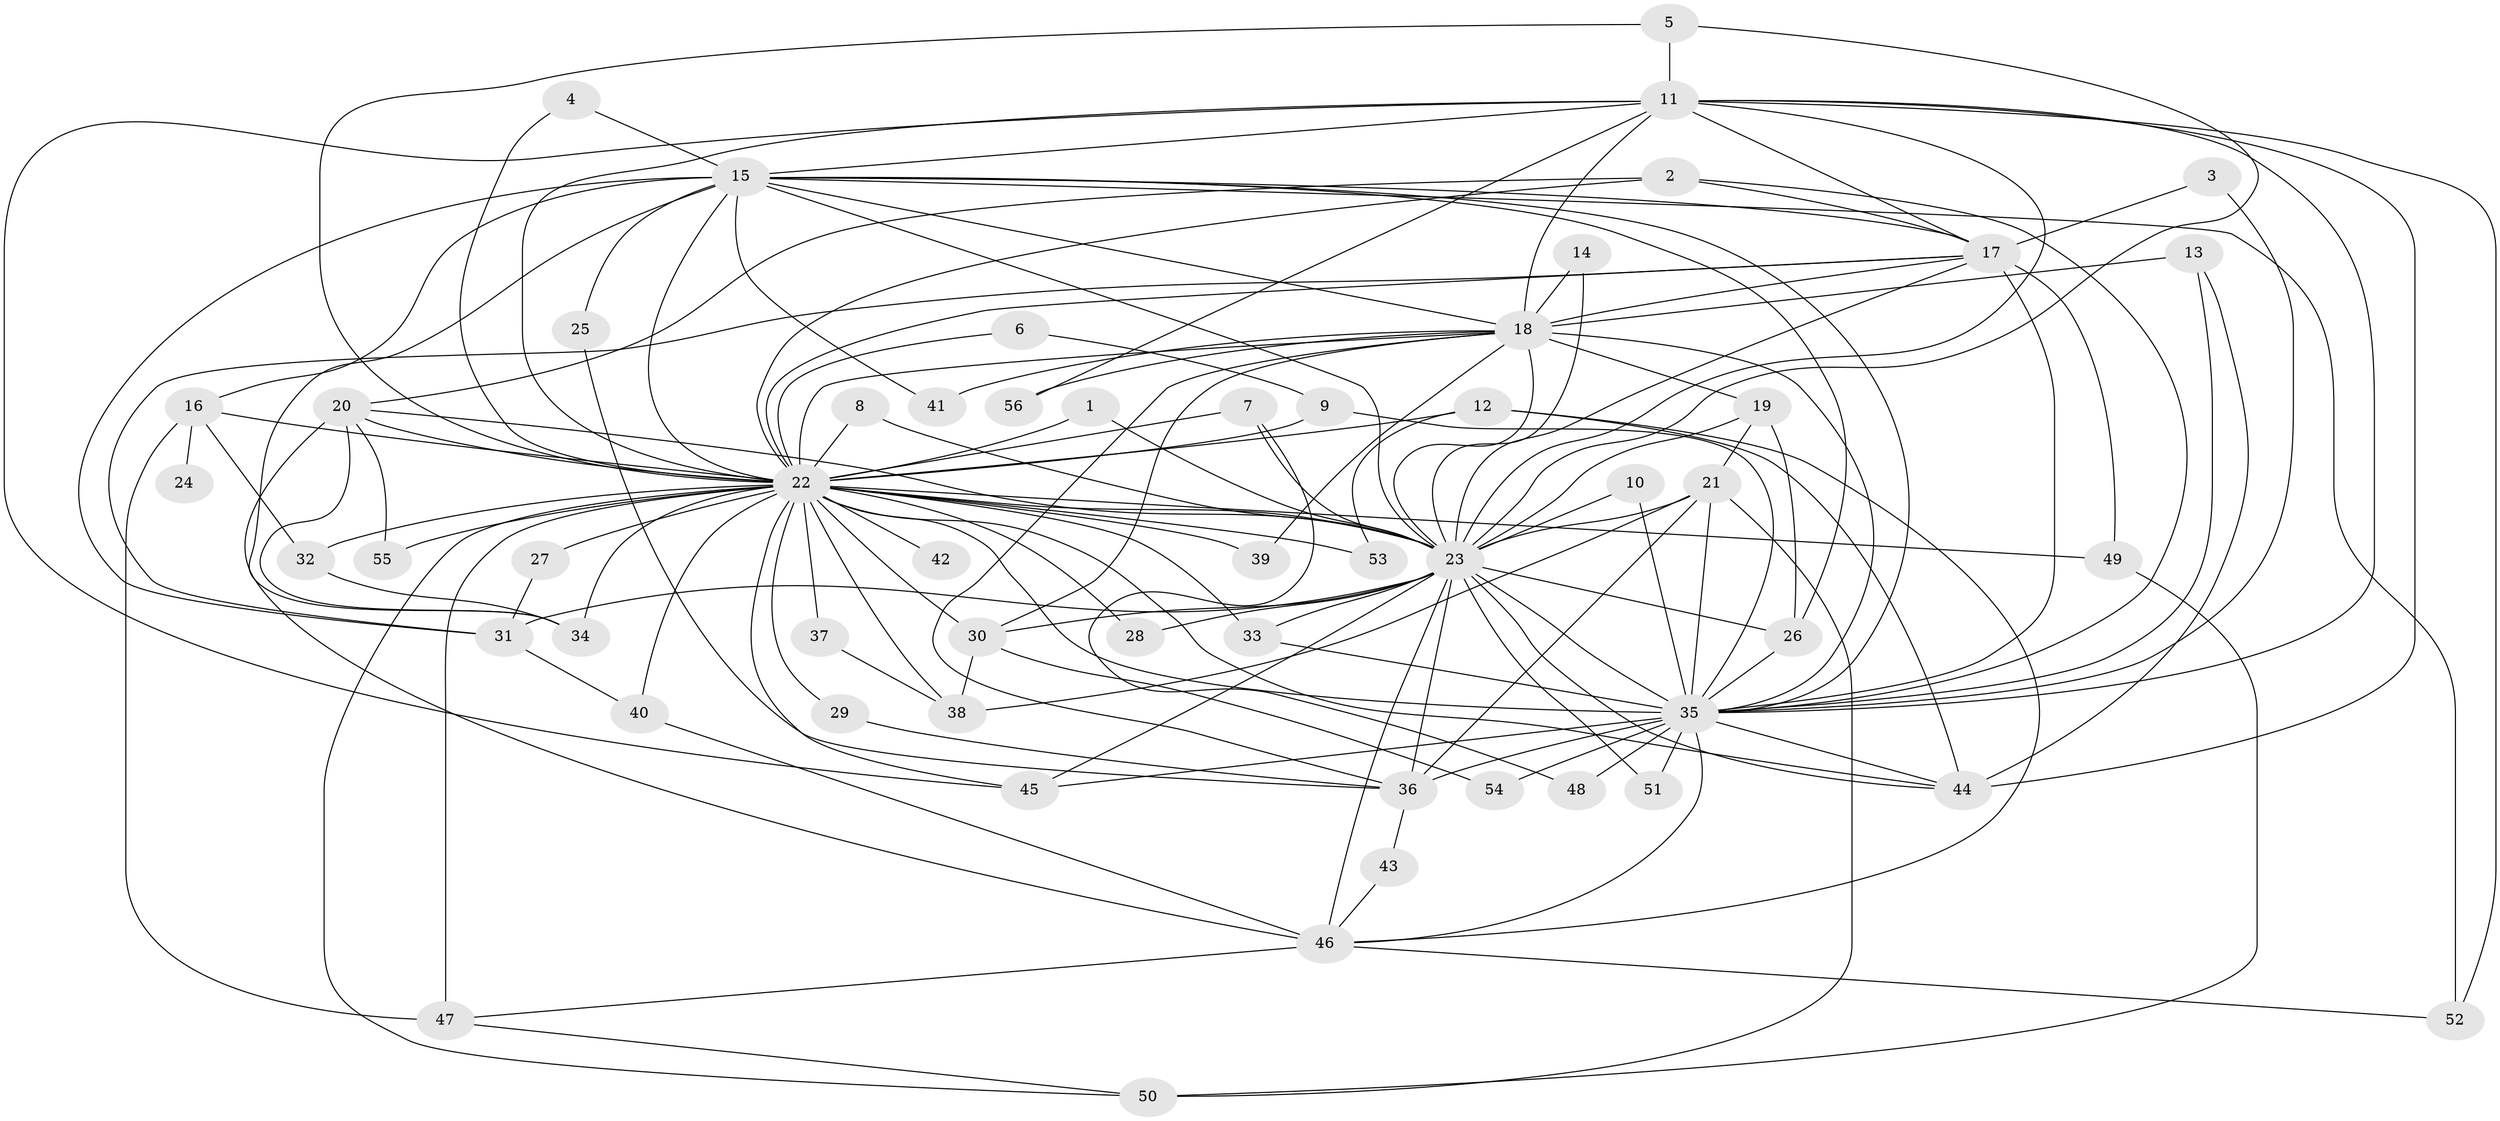 // original degree distribution, {19: 0.02702702702702703, 15: 0.018018018018018018, 22: 0.018018018018018018, 14: 0.009009009009009009, 29: 0.009009009009009009, 34: 0.009009009009009009, 7: 0.009009009009009009, 4: 0.11711711711711711, 5: 0.05405405405405406, 2: 0.5495495495495496, 10: 0.009009009009009009, 3: 0.15315315315315314, 8: 0.009009009009009009, 6: 0.009009009009009009}
// Generated by graph-tools (version 1.1) at 2025/49/03/09/25 03:49:34]
// undirected, 56 vertices, 143 edges
graph export_dot {
graph [start="1"]
  node [color=gray90,style=filled];
  1;
  2;
  3;
  4;
  5;
  6;
  7;
  8;
  9;
  10;
  11;
  12;
  13;
  14;
  15;
  16;
  17;
  18;
  19;
  20;
  21;
  22;
  23;
  24;
  25;
  26;
  27;
  28;
  29;
  30;
  31;
  32;
  33;
  34;
  35;
  36;
  37;
  38;
  39;
  40;
  41;
  42;
  43;
  44;
  45;
  46;
  47;
  48;
  49;
  50;
  51;
  52;
  53;
  54;
  55;
  56;
  1 -- 22 [weight=1.0];
  1 -- 23 [weight=1.0];
  2 -- 17 [weight=1.0];
  2 -- 20 [weight=1.0];
  2 -- 22 [weight=1.0];
  2 -- 35 [weight=1.0];
  3 -- 17 [weight=1.0];
  3 -- 35 [weight=1.0];
  4 -- 15 [weight=1.0];
  4 -- 22 [weight=1.0];
  5 -- 11 [weight=1.0];
  5 -- 22 [weight=1.0];
  5 -- 23 [weight=1.0];
  6 -- 9 [weight=1.0];
  6 -- 22 [weight=1.0];
  7 -- 22 [weight=1.0];
  7 -- 23 [weight=1.0];
  7 -- 48 [weight=1.0];
  8 -- 22 [weight=1.0];
  8 -- 23 [weight=1.0];
  9 -- 22 [weight=1.0];
  9 -- 35 [weight=2.0];
  10 -- 23 [weight=1.0];
  10 -- 35 [weight=1.0];
  11 -- 15 [weight=1.0];
  11 -- 17 [weight=1.0];
  11 -- 18 [weight=1.0];
  11 -- 22 [weight=3.0];
  11 -- 23 [weight=1.0];
  11 -- 35 [weight=3.0];
  11 -- 44 [weight=1.0];
  11 -- 45 [weight=1.0];
  11 -- 52 [weight=1.0];
  11 -- 56 [weight=1.0];
  12 -- 22 [weight=1.0];
  12 -- 44 [weight=1.0];
  12 -- 46 [weight=1.0];
  12 -- 53 [weight=1.0];
  13 -- 18 [weight=1.0];
  13 -- 35 [weight=1.0];
  13 -- 44 [weight=1.0];
  14 -- 18 [weight=1.0];
  14 -- 23 [weight=1.0];
  15 -- 16 [weight=1.0];
  15 -- 17 [weight=1.0];
  15 -- 18 [weight=2.0];
  15 -- 22 [weight=3.0];
  15 -- 23 [weight=1.0];
  15 -- 25 [weight=1.0];
  15 -- 26 [weight=1.0];
  15 -- 31 [weight=1.0];
  15 -- 34 [weight=1.0];
  15 -- 35 [weight=2.0];
  15 -- 41 [weight=1.0];
  15 -- 52 [weight=1.0];
  16 -- 22 [weight=1.0];
  16 -- 24 [weight=1.0];
  16 -- 32 [weight=1.0];
  16 -- 47 [weight=2.0];
  17 -- 18 [weight=1.0];
  17 -- 22 [weight=4.0];
  17 -- 23 [weight=1.0];
  17 -- 31 [weight=1.0];
  17 -- 35 [weight=2.0];
  17 -- 49 [weight=1.0];
  18 -- 19 [weight=3.0];
  18 -- 22 [weight=3.0];
  18 -- 23 [weight=2.0];
  18 -- 30 [weight=1.0];
  18 -- 35 [weight=2.0];
  18 -- 36 [weight=1.0];
  18 -- 39 [weight=1.0];
  18 -- 41 [weight=1.0];
  18 -- 56 [weight=1.0];
  19 -- 21 [weight=1.0];
  19 -- 23 [weight=1.0];
  19 -- 26 [weight=1.0];
  20 -- 22 [weight=1.0];
  20 -- 23 [weight=1.0];
  20 -- 34 [weight=1.0];
  20 -- 46 [weight=1.0];
  20 -- 55 [weight=1.0];
  21 -- 23 [weight=1.0];
  21 -- 35 [weight=2.0];
  21 -- 36 [weight=1.0];
  21 -- 38 [weight=1.0];
  21 -- 50 [weight=1.0];
  22 -- 23 [weight=4.0];
  22 -- 27 [weight=1.0];
  22 -- 28 [weight=1.0];
  22 -- 29 [weight=1.0];
  22 -- 30 [weight=2.0];
  22 -- 32 [weight=1.0];
  22 -- 33 [weight=1.0];
  22 -- 34 [weight=1.0];
  22 -- 35 [weight=6.0];
  22 -- 37 [weight=1.0];
  22 -- 38 [weight=1.0];
  22 -- 39 [weight=1.0];
  22 -- 40 [weight=1.0];
  22 -- 42 [weight=2.0];
  22 -- 44 [weight=1.0];
  22 -- 45 [weight=1.0];
  22 -- 47 [weight=1.0];
  22 -- 49 [weight=1.0];
  22 -- 50 [weight=1.0];
  22 -- 53 [weight=1.0];
  22 -- 55 [weight=1.0];
  23 -- 26 [weight=1.0];
  23 -- 28 [weight=1.0];
  23 -- 30 [weight=1.0];
  23 -- 31 [weight=2.0];
  23 -- 33 [weight=1.0];
  23 -- 35 [weight=2.0];
  23 -- 36 [weight=1.0];
  23 -- 44 [weight=1.0];
  23 -- 45 [weight=1.0];
  23 -- 46 [weight=3.0];
  23 -- 51 [weight=1.0];
  25 -- 36 [weight=1.0];
  26 -- 35 [weight=1.0];
  27 -- 31 [weight=1.0];
  29 -- 36 [weight=1.0];
  30 -- 38 [weight=1.0];
  30 -- 54 [weight=1.0];
  31 -- 40 [weight=1.0];
  32 -- 34 [weight=1.0];
  33 -- 35 [weight=1.0];
  35 -- 36 [weight=2.0];
  35 -- 44 [weight=1.0];
  35 -- 45 [weight=1.0];
  35 -- 46 [weight=1.0];
  35 -- 48 [weight=2.0];
  35 -- 51 [weight=2.0];
  35 -- 54 [weight=1.0];
  36 -- 43 [weight=1.0];
  37 -- 38 [weight=1.0];
  40 -- 46 [weight=1.0];
  43 -- 46 [weight=1.0];
  46 -- 47 [weight=1.0];
  46 -- 52 [weight=1.0];
  47 -- 50 [weight=1.0];
  49 -- 50 [weight=1.0];
}
